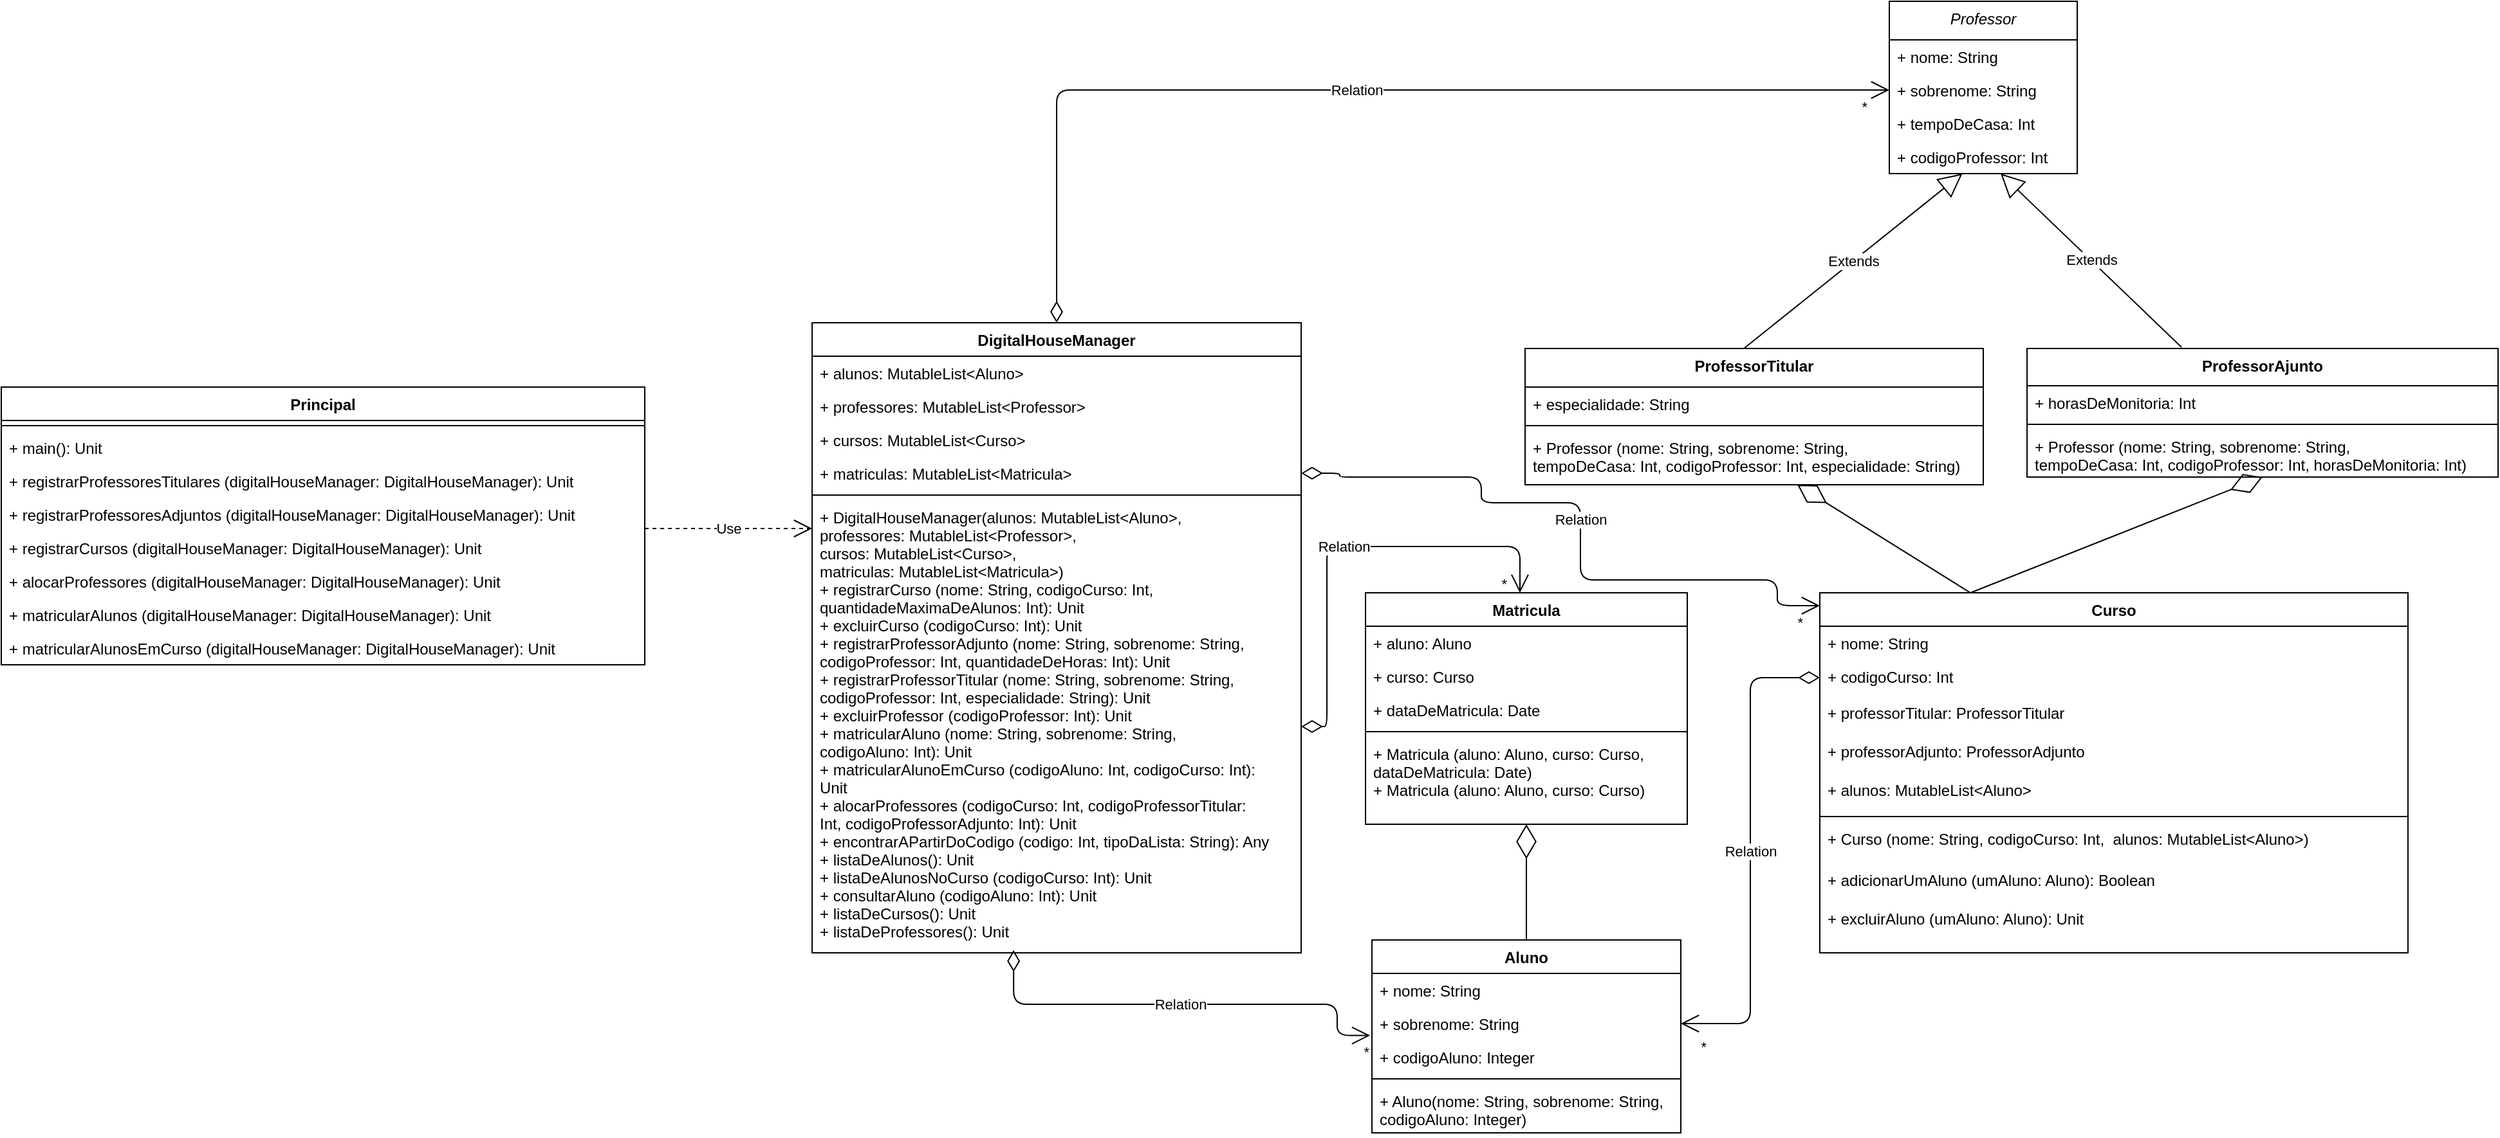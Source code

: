 <mxfile version="13.7.5" type="google"><diagram id="C5RBs43oDa-KdzZeNtuy" name="Page-1"><mxGraphModel dx="2500" dy="931" grid="1" gridSize="10" guides="1" tooltips="1" connect="1" arrows="1" fold="1" page="1" pageScale="1" pageWidth="827" pageHeight="1169" math="0" shadow="0"><root><mxCell id="WIyWlLk6GJQsqaUBKTNV-0"/><mxCell id="WIyWlLk6GJQsqaUBKTNV-1" parent="WIyWlLk6GJQsqaUBKTNV-0"/><mxCell id="VjFFEkp3hv0zQo5YHTIe-232" value="Extends" style="endArrow=block;endSize=16;endFill=0;html=1;" edge="1" parent="WIyWlLk6GJQsqaUBKTNV-1" target="VjFFEkp3hv0zQo5YHTIe-237"><mxGeometry width="160" relative="1" as="geometry"><mxPoint x="1054" y="429" as="sourcePoint"/><mxPoint x="906.453" y="344" as="targetPoint"/></mxGeometry></mxCell><mxCell id="VjFFEkp3hv0zQo5YHTIe-238" value="ProfessorAjunto" style="swimlane;fontStyle=1;align=center;verticalAlign=top;childLayout=stackLayout;horizontal=1;startSize=29;horizontalStack=0;resizeParent=1;resizeLast=0;collapsible=1;marginBottom=0;rounded=0;shadow=0;strokeWidth=1;" vertex="1" parent="WIyWlLk6GJQsqaUBKTNV-1"><mxGeometry x="934" y="430" width="366" height="100" as="geometry"><mxRectangle x="550" y="140" width="160" height="26" as="alternateBounds"/></mxGeometry></mxCell><mxCell id="VjFFEkp3hv0zQo5YHTIe-239" value="+ horasDeMonitoria: Int" style="text;align=left;verticalAlign=top;spacingLeft=4;spacingRight=4;overflow=hidden;rotatable=0;points=[[0,0.5],[1,0.5]];portConstraint=eastwest;" vertex="1" parent="VjFFEkp3hv0zQo5YHTIe-238"><mxGeometry y="29" width="366" height="26" as="geometry"/></mxCell><mxCell id="VjFFEkp3hv0zQo5YHTIe-240" value="" style="line;html=1;strokeWidth=1;align=left;verticalAlign=middle;spacingTop=-1;spacingLeft=3;spacingRight=3;rotatable=0;labelPosition=right;points=[];portConstraint=eastwest;" vertex="1" parent="VjFFEkp3hv0zQo5YHTIe-238"><mxGeometry y="55" width="366" height="8" as="geometry"/></mxCell><mxCell id="VjFFEkp3hv0zQo5YHTIe-241" value="+ Professor (nome: String, sobrenome: String,&#xA;tempoDeCasa: Int, codigoProfessor: Int, horasDeMonitoria: Int)&#xA;" style="text;align=left;verticalAlign=top;spacingLeft=4;spacingRight=4;overflow=hidden;rotatable=0;points=[[0,0.5],[1,0.5]];portConstraint=eastwest;" vertex="1" parent="VjFFEkp3hv0zQo5YHTIe-238"><mxGeometry y="63" width="366" height="37" as="geometry"/></mxCell><mxCell id="VjFFEkp3hv0zQo5YHTIe-242" value="ProfessorTitular" style="swimlane;fontStyle=1;align=center;verticalAlign=top;childLayout=stackLayout;horizontal=1;startSize=30;horizontalStack=0;resizeParent=1;resizeLast=0;collapsible=1;marginBottom=0;rounded=0;shadow=0;strokeWidth=1;" vertex="1" parent="WIyWlLk6GJQsqaUBKTNV-1"><mxGeometry x="544" y="430" width="356" height="106" as="geometry"><mxRectangle x="550" y="140" width="160" height="26" as="alternateBounds"/></mxGeometry></mxCell><mxCell id="VjFFEkp3hv0zQo5YHTIe-243" value="Extends" style="endArrow=block;endSize=16;endFill=0;html=1;" edge="1" parent="VjFFEkp3hv0zQo5YHTIe-242" target="VjFFEkp3hv0zQo5YHTIe-237"><mxGeometry width="160" relative="1" as="geometry"><mxPoint x="170" as="sourcePoint"/><mxPoint x="295.383" y="-86" as="targetPoint"/></mxGeometry></mxCell><mxCell id="VjFFEkp3hv0zQo5YHTIe-244" value="+ especialidade: String" style="text;align=left;verticalAlign=top;spacingLeft=4;spacingRight=4;overflow=hidden;rotatable=0;points=[[0,0.5],[1,0.5]];portConstraint=eastwest;" vertex="1" parent="VjFFEkp3hv0zQo5YHTIe-242"><mxGeometry y="30" width="356" height="26" as="geometry"/></mxCell><mxCell id="VjFFEkp3hv0zQo5YHTIe-245" value="" style="line;html=1;strokeWidth=1;align=left;verticalAlign=middle;spacingTop=-1;spacingLeft=3;spacingRight=3;rotatable=0;labelPosition=right;points=[];portConstraint=eastwest;" vertex="1" parent="VjFFEkp3hv0zQo5YHTIe-242"><mxGeometry y="56" width="356" height="8" as="geometry"/></mxCell><mxCell id="VjFFEkp3hv0zQo5YHTIe-246" value="+ Professor (nome: String, sobrenome: String,&#xA;tempoDeCasa: Int, codigoProfessor: Int, especialidade: String)&#xA;" style="text;align=left;verticalAlign=top;spacingLeft=4;spacingRight=4;overflow=hidden;rotatable=0;points=[[0,0.5],[1,0.5]];portConstraint=eastwest;" vertex="1" parent="VjFFEkp3hv0zQo5YHTIe-242"><mxGeometry y="64" width="356" height="42" as="geometry"/></mxCell><mxCell id="VjFFEkp3hv0zQo5YHTIe-233" value="Professor" style="swimlane;fontStyle=2;align=center;verticalAlign=top;childLayout=stackLayout;horizontal=1;startSize=30;horizontalStack=0;resizeParent=1;resizeLast=0;collapsible=1;marginBottom=0;rounded=0;shadow=0;strokeWidth=1;" vertex="1" parent="WIyWlLk6GJQsqaUBKTNV-1"><mxGeometry x="827" y="160" width="146" height="134" as="geometry"><mxRectangle x="550" y="140" width="160" height="26" as="alternateBounds"/></mxGeometry></mxCell><mxCell id="VjFFEkp3hv0zQo5YHTIe-234" value="+ nome: String" style="text;align=left;verticalAlign=top;spacingLeft=4;spacingRight=4;overflow=hidden;rotatable=0;points=[[0,0.5],[1,0.5]];portConstraint=eastwest;" vertex="1" parent="VjFFEkp3hv0zQo5YHTIe-233"><mxGeometry y="30" width="146" height="26" as="geometry"/></mxCell><mxCell id="VjFFEkp3hv0zQo5YHTIe-235" value="+ sobrenome: String" style="text;align=left;verticalAlign=top;spacingLeft=4;spacingRight=4;overflow=hidden;rotatable=0;points=[[0,0.5],[1,0.5]];portConstraint=eastwest;rounded=0;shadow=0;html=0;" vertex="1" parent="VjFFEkp3hv0zQo5YHTIe-233"><mxGeometry y="56" width="146" height="26" as="geometry"/></mxCell><mxCell id="VjFFEkp3hv0zQo5YHTIe-236" value="+ tempoDeCasa: Int" style="text;align=left;verticalAlign=top;spacingLeft=4;spacingRight=4;overflow=hidden;rotatable=0;points=[[0,0.5],[1,0.5]];portConstraint=eastwest;rounded=0;shadow=0;html=0;" vertex="1" parent="VjFFEkp3hv0zQo5YHTIe-233"><mxGeometry y="82" width="146" height="26" as="geometry"/></mxCell><mxCell id="VjFFEkp3hv0zQo5YHTIe-237" value="+ codigoProfessor: Int" style="text;align=left;verticalAlign=top;spacingLeft=4;spacingRight=4;overflow=hidden;rotatable=0;points=[[0,0.5],[1,0.5]];portConstraint=eastwest;rounded=0;shadow=0;html=0;" vertex="1" parent="VjFFEkp3hv0zQo5YHTIe-233"><mxGeometry y="108" width="146" height="26" as="geometry"/></mxCell><mxCell id="VjFFEkp3hv0zQo5YHTIe-262" value="Curso" style="swimlane;fontStyle=1;align=center;verticalAlign=top;childLayout=stackLayout;horizontal=1;startSize=26;horizontalStack=0;resizeParent=1;resizeLast=0;collapsible=1;marginBottom=0;rounded=0;shadow=0;strokeWidth=1;" vertex="1" parent="WIyWlLk6GJQsqaUBKTNV-1"><mxGeometry x="773" y="620" width="457" height="280" as="geometry"><mxRectangle x="230" y="140" width="160" height="26" as="alternateBounds"/></mxGeometry></mxCell><mxCell id="VjFFEkp3hv0zQo5YHTIe-263" value="+ nome: String" style="text;align=left;verticalAlign=top;spacingLeft=4;spacingRight=4;overflow=hidden;rotatable=0;points=[[0,0.5],[1,0.5]];portConstraint=eastwest;" vertex="1" parent="VjFFEkp3hv0zQo5YHTIe-262"><mxGeometry y="26" width="457" height="26" as="geometry"/></mxCell><mxCell id="VjFFEkp3hv0zQo5YHTIe-278" value="+ codigoCurso: Int" style="text;align=left;verticalAlign=top;spacingLeft=4;spacingRight=4;overflow=hidden;rotatable=0;points=[[0,0.5],[1,0.5]];portConstraint=eastwest;rounded=0;shadow=0;html=0;" vertex="1" parent="VjFFEkp3hv0zQo5YHTIe-262"><mxGeometry y="52" width="457" height="28" as="geometry"/></mxCell><mxCell id="VjFFEkp3hv0zQo5YHTIe-280" value="+ professorTitular: ProfessorTitular" style="text;align=left;verticalAlign=top;spacingLeft=4;spacingRight=4;overflow=hidden;rotatable=0;points=[[0,0.5],[1,0.5]];portConstraint=eastwest;rounded=0;shadow=0;html=0;" vertex="1" parent="VjFFEkp3hv0zQo5YHTIe-262"><mxGeometry y="80" width="457" height="30" as="geometry"/></mxCell><mxCell id="VjFFEkp3hv0zQo5YHTIe-279" value="+ professorAdjunto: ProfessorAdjunto" style="text;align=left;verticalAlign=top;spacingLeft=4;spacingRight=4;overflow=hidden;rotatable=0;points=[[0,0.5],[1,0.5]];portConstraint=eastwest;rounded=0;shadow=0;html=0;" vertex="1" parent="VjFFEkp3hv0zQo5YHTIe-262"><mxGeometry y="110" width="457" height="30" as="geometry"/></mxCell><mxCell id="VjFFEkp3hv0zQo5YHTIe-264" value="+ alunos: MutableList&lt;Aluno&gt;" style="text;align=left;verticalAlign=top;spacingLeft=4;spacingRight=4;overflow=hidden;rotatable=0;points=[[0,0.5],[1,0.5]];portConstraint=eastwest;rounded=0;shadow=0;html=0;" vertex="1" parent="VjFFEkp3hv0zQo5YHTIe-262"><mxGeometry y="140" width="457" height="30" as="geometry"/></mxCell><mxCell id="VjFFEkp3hv0zQo5YHTIe-265" value="" style="line;html=1;strokeWidth=1;align=left;verticalAlign=middle;spacingTop=-1;spacingLeft=3;spacingRight=3;rotatable=0;labelPosition=right;points=[];portConstraint=eastwest;" vertex="1" parent="VjFFEkp3hv0zQo5YHTIe-262"><mxGeometry y="170" width="457" height="8" as="geometry"/></mxCell><mxCell id="VjFFEkp3hv0zQo5YHTIe-266" value="+ Curso (nome: String, codigoCurso: Int,  alunos: MutableList&lt;Aluno&gt;)&#xA;&#xA;" style="text;align=left;verticalAlign=top;spacingLeft=4;spacingRight=4;overflow=hidden;rotatable=0;points=[[0,0.5],[1,0.5]];portConstraint=eastwest;" vertex="1" parent="VjFFEkp3hv0zQo5YHTIe-262"><mxGeometry y="178" width="457" height="32" as="geometry"/></mxCell><mxCell id="VjFFEkp3hv0zQo5YHTIe-302" value="+ adicionarUmAluno (umAluno: Aluno): Boolean&#xA;" style="text;align=left;verticalAlign=top;spacingLeft=4;spacingRight=4;overflow=hidden;rotatable=0;points=[[0,0.5],[1,0.5]];portConstraint=eastwest;" vertex="1" parent="VjFFEkp3hv0zQo5YHTIe-262"><mxGeometry y="210" width="457" height="30" as="geometry"/></mxCell><mxCell id="VjFFEkp3hv0zQo5YHTIe-303" value="+ excluirAluno (umAluno: Aluno): Unit" style="text;align=left;verticalAlign=top;spacingLeft=4;spacingRight=4;overflow=hidden;rotatable=0;points=[[0,0.5],[1,0.5]];portConstraint=eastwest;" vertex="1" parent="VjFFEkp3hv0zQo5YHTIe-262"><mxGeometry y="240" width="457" height="30" as="geometry"/></mxCell><mxCell id="VjFFEkp3hv0zQo5YHTIe-281" value="" style="endArrow=diamondThin;endFill=0;endSize=24;html=1;" edge="1" parent="WIyWlLk6GJQsqaUBKTNV-1" target="VjFFEkp3hv0zQo5YHTIe-246"><mxGeometry width="160" relative="1" as="geometry"><mxPoint x="890" y="620" as="sourcePoint"/><mxPoint x="1050" y="620" as="targetPoint"/></mxGeometry></mxCell><mxCell id="VjFFEkp3hv0zQo5YHTIe-282" value="" style="endArrow=diamondThin;endFill=0;endSize=24;html=1;entryX=0.5;entryY=1;entryDx=0;entryDy=0;" edge="1" parent="WIyWlLk6GJQsqaUBKTNV-1" target="VjFFEkp3hv0zQo5YHTIe-238"><mxGeometry width="160" relative="1" as="geometry"><mxPoint x="890" y="620" as="sourcePoint"/><mxPoint x="1050" y="620" as="targetPoint"/></mxGeometry></mxCell><mxCell id="VjFFEkp3hv0zQo5YHTIe-289" value="" style="endArrow=diamondThin;endFill=0;endSize=24;html=1;" edge="1" parent="WIyWlLk6GJQsqaUBKTNV-1" source="VjFFEkp3hv0zQo5YHTIe-272" target="VjFFEkp3hv0zQo5YHTIe-286"><mxGeometry width="160" relative="1" as="geometry"><mxPoint x="650" y="800" as="sourcePoint"/><mxPoint x="810" y="800" as="targetPoint"/></mxGeometry></mxCell><mxCell id="VjFFEkp3hv0zQo5YHTIe-272" value="Aluno" style="swimlane;fontStyle=1;align=center;verticalAlign=top;childLayout=stackLayout;horizontal=1;startSize=26;horizontalStack=0;resizeParent=1;resizeLast=0;collapsible=1;marginBottom=0;rounded=0;shadow=0;strokeWidth=1;" vertex="1" parent="WIyWlLk6GJQsqaUBKTNV-1"><mxGeometry x="425" y="890" width="240" height="150" as="geometry"><mxRectangle x="160" y="120" width="160" height="26" as="alternateBounds"/></mxGeometry></mxCell><mxCell id="VjFFEkp3hv0zQo5YHTIe-273" value="+ nome: String" style="text;align=left;verticalAlign=top;spacingLeft=4;spacingRight=4;overflow=hidden;rotatable=0;points=[[0,0.5],[1,0.5]];portConstraint=eastwest;" vertex="1" parent="VjFFEkp3hv0zQo5YHTIe-272"><mxGeometry y="26" width="240" height="26" as="geometry"/></mxCell><mxCell id="VjFFEkp3hv0zQo5YHTIe-274" value="+ sobrenome: String" style="text;align=left;verticalAlign=top;spacingLeft=4;spacingRight=4;overflow=hidden;rotatable=0;points=[[0,0.5],[1,0.5]];portConstraint=eastwest;rounded=0;shadow=0;html=0;" vertex="1" parent="VjFFEkp3hv0zQo5YHTIe-272"><mxGeometry y="52" width="240" height="26" as="geometry"/></mxCell><mxCell id="VjFFEkp3hv0zQo5YHTIe-275" value="+ codigoAluno: Integer" style="text;align=left;verticalAlign=top;spacingLeft=4;spacingRight=4;overflow=hidden;rotatable=0;points=[[0,0.5],[1,0.5]];portConstraint=eastwest;rounded=0;shadow=0;html=0;" vertex="1" parent="VjFFEkp3hv0zQo5YHTIe-272"><mxGeometry y="78" width="240" height="26" as="geometry"/></mxCell><mxCell id="VjFFEkp3hv0zQo5YHTIe-276" value="" style="line;html=1;strokeWidth=1;align=left;verticalAlign=middle;spacingTop=-1;spacingLeft=3;spacingRight=3;rotatable=0;labelPosition=right;points=[];portConstraint=eastwest;" vertex="1" parent="VjFFEkp3hv0zQo5YHTIe-272"><mxGeometry y="104" width="240" height="8" as="geometry"/></mxCell><mxCell id="VjFFEkp3hv0zQo5YHTIe-277" value="+ Aluno(nome: String, sobrenome: String,&#xA;codigoAluno: Integer)&#xA;" style="text;align=left;verticalAlign=top;spacingLeft=4;spacingRight=4;overflow=hidden;rotatable=0;points=[[0,0.5],[1,0.5]];portConstraint=eastwest;" vertex="1" parent="VjFFEkp3hv0zQo5YHTIe-272"><mxGeometry y="112" width="240" height="38" as="geometry"/></mxCell><mxCell id="VjFFEkp3hv0zQo5YHTIe-291" value="DigitalHouseManager" style="swimlane;fontStyle=1;align=center;verticalAlign=top;childLayout=stackLayout;horizontal=1;startSize=26;horizontalStack=0;resizeParent=1;resizeParentMax=0;resizeLast=0;collapsible=1;marginBottom=0;" vertex="1" parent="WIyWlLk6GJQsqaUBKTNV-1"><mxGeometry x="-10" y="410" width="380" height="490" as="geometry"/></mxCell><mxCell id="VjFFEkp3hv0zQo5YHTIe-292" value="+ alunos: MutableList&lt;Aluno&gt;" style="text;strokeColor=none;fillColor=none;align=left;verticalAlign=top;spacingLeft=4;spacingRight=4;overflow=hidden;rotatable=0;points=[[0,0.5],[1,0.5]];portConstraint=eastwest;" vertex="1" parent="VjFFEkp3hv0zQo5YHTIe-291"><mxGeometry y="26" width="380" height="26" as="geometry"/></mxCell><mxCell id="VjFFEkp3hv0zQo5YHTIe-295" value="+ professores: MutableList&lt;Professor&gt;" style="text;strokeColor=none;fillColor=none;align=left;verticalAlign=top;spacingLeft=4;spacingRight=4;overflow=hidden;rotatable=0;points=[[0,0.5],[1,0.5]];portConstraint=eastwest;" vertex="1" parent="VjFFEkp3hv0zQo5YHTIe-291"><mxGeometry y="52" width="380" height="26" as="geometry"/></mxCell><mxCell id="VjFFEkp3hv0zQo5YHTIe-296" value="+ cursos: MutableList&lt;Curso&gt;" style="text;strokeColor=none;fillColor=none;align=left;verticalAlign=top;spacingLeft=4;spacingRight=4;overflow=hidden;rotatable=0;points=[[0,0.5],[1,0.5]];portConstraint=eastwest;" vertex="1" parent="VjFFEkp3hv0zQo5YHTIe-291"><mxGeometry y="78" width="380" height="26" as="geometry"/></mxCell><mxCell id="VjFFEkp3hv0zQo5YHTIe-297" value="+ matriculas: MutableList&lt;Matricula&gt;" style="text;strokeColor=none;fillColor=none;align=left;verticalAlign=top;spacingLeft=4;spacingRight=4;overflow=hidden;rotatable=0;points=[[0,0.5],[1,0.5]];portConstraint=eastwest;" vertex="1" parent="VjFFEkp3hv0zQo5YHTIe-291"><mxGeometry y="104" width="380" height="26" as="geometry"/></mxCell><mxCell id="VjFFEkp3hv0zQo5YHTIe-293" value="" style="line;strokeWidth=1;fillColor=none;align=left;verticalAlign=middle;spacingTop=-1;spacingLeft=3;spacingRight=3;rotatable=0;labelPosition=right;points=[];portConstraint=eastwest;" vertex="1" parent="VjFFEkp3hv0zQo5YHTIe-291"><mxGeometry y="130" width="380" height="8" as="geometry"/></mxCell><mxCell id="VjFFEkp3hv0zQo5YHTIe-294" value="+ DigitalHouseManager(alunos: MutableList&lt;Aluno&gt;,&#xA;professores: MutableList&lt;Professor&gt;,&#xA;cursos: MutableList&lt;Curso&gt;,&#xA;matriculas: MutableList&lt;Matricula&gt;)&#xA;+ registrarCurso (nome: String, codigoCurso: Int,&#xA;quantidadeMaximaDeAlunos: Int): Unit&#xA;+ excluirCurso (codigoCurso: Int): Unit&#xA;+ registrarProfessorAdjunto (nome: String, sobrenome: String, &#xA;codigoProfessor: Int, quantidadeDeHoras: Int): Unit&#xA;+ registrarProfessorTitular (nome: String, sobrenome: String,&#xA;codigoProfessor: Int, especialidade: String): Unit&#xA;+ excluirProfessor (codigoProfessor: Int): Unit&#xA;+ matricularAluno (nome: String, sobrenome: String, &#xA;codigoAluno: Int): Unit&#xA;+ matricularAlunoEmCurso (codigoAluno: Int, codigoCurso: Int):&#xA;Unit&#xA;+ alocarProfessores (codigoCurso: Int, codigoProfessorTitular:&#xA;Int, codigoProfessorAdjunto: Int): Unit&#xA;+ encontrarAPartirDoCodigo (codigo: Int, tipoDaLista: String): Any&#xA;+ listaDeAlunos(): Unit&#xA;+ listaDeAlunosNoCurso (codigoCurso: Int): Unit&#xA;+ consultarAluno (codigoAluno: Int): Unit&#xA;+ listaDeCursos(): Unit&#xA;+ listaDeProfessores(): Unit&#xA;" style="text;strokeColor=none;fillColor=none;align=left;verticalAlign=top;spacingLeft=4;spacingRight=4;overflow=hidden;rotatable=0;points=[[0,0.5],[1,0.5]];portConstraint=eastwest;" vertex="1" parent="VjFFEkp3hv0zQo5YHTIe-291"><mxGeometry y="138" width="380" height="352" as="geometry"/></mxCell><mxCell id="VjFFEkp3hv0zQo5YHTIe-305" value="Relation" style="endArrow=open;html=1;endSize=12;startArrow=diamondThin;startSize=14;startFill=0;edgeStyle=orthogonalEdgeStyle;exitX=0.412;exitY=0.994;exitDx=0;exitDy=0;exitPerimeter=0;entryX=-0.006;entryY=0.857;entryDx=0;entryDy=0;entryPerimeter=0;" edge="1" parent="WIyWlLk6GJQsqaUBKTNV-1" source="VjFFEkp3hv0zQo5YHTIe-294" target="VjFFEkp3hv0zQo5YHTIe-274"><mxGeometry relative="1" as="geometry"><mxPoint x="170" y="760" as="sourcePoint"/><mxPoint x="330" y="760" as="targetPoint"/><Array as="points"><mxPoint x="147" y="940"/><mxPoint x="398" y="940"/><mxPoint x="398" y="964"/></Array></mxGeometry></mxCell><mxCell id="VjFFEkp3hv0zQo5YHTIe-307" value="*" style="edgeLabel;resizable=0;html=1;align=right;verticalAlign=top;" connectable="0" vertex="1" parent="VjFFEkp3hv0zQo5YHTIe-305"><mxGeometry x="1" relative="1" as="geometry"/></mxCell><mxCell id="VjFFEkp3hv0zQo5YHTIe-308" value="Relation" style="endArrow=open;html=1;endSize=12;startArrow=diamondThin;startSize=14;startFill=0;edgeStyle=orthogonalEdgeStyle;exitX=1;exitY=0.5;exitDx=0;exitDy=0;" edge="1" parent="WIyWlLk6GJQsqaUBKTNV-1" source="VjFFEkp3hv0zQo5YHTIe-294"><mxGeometry relative="1" as="geometry"><mxPoint x="200.08" y="619.568" as="sourcePoint"/><mxPoint x="540" y="620" as="targetPoint"/><Array as="points"><mxPoint x="390" y="724"/><mxPoint x="390" y="584"/><mxPoint x="540" y="584"/></Array></mxGeometry></mxCell><mxCell id="VjFFEkp3hv0zQo5YHTIe-309" value="*" style="edgeLabel;resizable=0;html=1;align=right;verticalAlign=top;" connectable="0" vertex="1" parent="VjFFEkp3hv0zQo5YHTIe-308"><mxGeometry x="1" relative="1" as="geometry"><mxPoint x="-10" y="-20.47" as="offset"/></mxGeometry></mxCell><mxCell id="VjFFEkp3hv0zQo5YHTIe-283" value="Matricula" style="swimlane;fontStyle=1;align=center;verticalAlign=top;childLayout=stackLayout;horizontal=1;startSize=26;horizontalStack=0;resizeParent=1;resizeParentMax=0;resizeLast=0;collapsible=1;marginBottom=0;" vertex="1" parent="WIyWlLk6GJQsqaUBKTNV-1"><mxGeometry x="420" y="620" width="250" height="180" as="geometry"/></mxCell><mxCell id="VjFFEkp3hv0zQo5YHTIe-284" value="+ aluno: Aluno" style="text;strokeColor=none;fillColor=none;align=left;verticalAlign=top;spacingLeft=4;spacingRight=4;overflow=hidden;rotatable=0;points=[[0,0.5],[1,0.5]];portConstraint=eastwest;" vertex="1" parent="VjFFEkp3hv0zQo5YHTIe-283"><mxGeometry y="26" width="250" height="26" as="geometry"/></mxCell><mxCell id="VjFFEkp3hv0zQo5YHTIe-287" value="+ curso: Curso" style="text;strokeColor=none;fillColor=none;align=left;verticalAlign=top;spacingLeft=4;spacingRight=4;overflow=hidden;rotatable=0;points=[[0,0.5],[1,0.5]];portConstraint=eastwest;" vertex="1" parent="VjFFEkp3hv0zQo5YHTIe-283"><mxGeometry y="52" width="250" height="26" as="geometry"/></mxCell><mxCell id="VjFFEkp3hv0zQo5YHTIe-288" value="+ dataDeMatricula: Date" style="text;strokeColor=none;fillColor=none;align=left;verticalAlign=top;spacingLeft=4;spacingRight=4;overflow=hidden;rotatable=0;points=[[0,0.5],[1,0.5]];portConstraint=eastwest;" vertex="1" parent="VjFFEkp3hv0zQo5YHTIe-283"><mxGeometry y="78" width="250" height="26" as="geometry"/></mxCell><mxCell id="VjFFEkp3hv0zQo5YHTIe-285" value="" style="line;strokeWidth=1;fillColor=none;align=left;verticalAlign=middle;spacingTop=-1;spacingLeft=3;spacingRight=3;rotatable=0;labelPosition=right;points=[];portConstraint=eastwest;" vertex="1" parent="VjFFEkp3hv0zQo5YHTIe-283"><mxGeometry y="104" width="250" height="8" as="geometry"/></mxCell><mxCell id="VjFFEkp3hv0zQo5YHTIe-286" value="+ Matricula (aluno: Aluno, curso: Curso,&#xA;dataDeMatricula: Date)&#xA;+ Matricula (aluno: Aluno, curso: Curso)&#xA;" style="text;strokeColor=none;fillColor=none;align=left;verticalAlign=top;spacingLeft=4;spacingRight=4;overflow=hidden;rotatable=0;points=[[0,0.5],[1,0.5]];portConstraint=eastwest;" vertex="1" parent="VjFFEkp3hv0zQo5YHTIe-283"><mxGeometry y="112" width="250" height="68" as="geometry"/></mxCell><mxCell id="VjFFEkp3hv0zQo5YHTIe-314" value="Relation" style="endArrow=open;html=1;endSize=12;startArrow=diamondThin;startSize=14;startFill=0;edgeStyle=orthogonalEdgeStyle;exitX=0;exitY=0.5;exitDx=0;exitDy=0;entryX=1;entryY=0.5;entryDx=0;entryDy=0;" edge="1" parent="WIyWlLk6GJQsqaUBKTNV-1" source="VjFFEkp3hv0zQo5YHTIe-278" target="VjFFEkp3hv0zQo5YHTIe-274"><mxGeometry relative="1" as="geometry"><mxPoint x="570" y="850" as="sourcePoint"/><mxPoint x="690" y="680" as="targetPoint"/></mxGeometry></mxCell><mxCell id="VjFFEkp3hv0zQo5YHTIe-316" value="*" style="edgeLabel;resizable=0;html=1;align=right;verticalAlign=top;" connectable="0" vertex="1" parent="VjFFEkp3hv0zQo5YHTIe-314"><mxGeometry x="1" relative="1" as="geometry"><mxPoint x="20.03" y="5" as="offset"/></mxGeometry></mxCell><mxCell id="VjFFEkp3hv0zQo5YHTIe-317" value="Relation" style="endArrow=open;html=1;endSize=12;startArrow=diamondThin;startSize=14;startFill=0;edgeStyle=orthogonalEdgeStyle;entryX=0;entryY=0.5;entryDx=0;entryDy=0;exitX=0.5;exitY=0;exitDx=0;exitDy=0;" edge="1" parent="WIyWlLk6GJQsqaUBKTNV-1" source="VjFFEkp3hv0zQo5YHTIe-291" target="VjFFEkp3hv0zQo5YHTIe-235"><mxGeometry relative="1" as="geometry"><mxPoint x="390" y="270" as="sourcePoint"/><mxPoint x="550" y="270" as="targetPoint"/></mxGeometry></mxCell><mxCell id="VjFFEkp3hv0zQo5YHTIe-319" value="*" style="edgeLabel;resizable=0;html=1;align=right;verticalAlign=top;" connectable="0" vertex="1" parent="VjFFEkp3hv0zQo5YHTIe-317"><mxGeometry x="1" relative="1" as="geometry"><mxPoint x="-16.71" as="offset"/></mxGeometry></mxCell><mxCell id="VjFFEkp3hv0zQo5YHTIe-321" value="Relation" style="endArrow=open;html=1;endSize=12;startArrow=diamondThin;startSize=14;startFill=0;edgeStyle=orthogonalEdgeStyle;exitX=1;exitY=0.5;exitDx=0;exitDy=0;" edge="1" parent="WIyWlLk6GJQsqaUBKTNV-1" source="VjFFEkp3hv0zQo5YHTIe-297" target="VjFFEkp3hv0zQo5YHTIe-262"><mxGeometry relative="1" as="geometry"><mxPoint x="460" y="530" as="sourcePoint"/><mxPoint x="620" y="590" as="targetPoint"/><Array as="points"><mxPoint x="400" y="530"/><mxPoint x="510" y="530"/><mxPoint x="510" y="550"/><mxPoint x="587" y="550"/><mxPoint x="587" y="610"/><mxPoint x="740" y="610"/><mxPoint x="740" y="630"/></Array></mxGeometry></mxCell><mxCell id="VjFFEkp3hv0zQo5YHTIe-323" value="*" style="edgeLabel;resizable=0;html=1;align=right;verticalAlign=top;" connectable="0" vertex="1" parent="VjFFEkp3hv0zQo5YHTIe-321"><mxGeometry x="1" relative="1" as="geometry"><mxPoint x="-12.71" y="-0.06" as="offset"/></mxGeometry></mxCell><mxCell id="VjFFEkp3hv0zQo5YHTIe-325" value="Principal" style="swimlane;fontStyle=1;align=center;verticalAlign=top;childLayout=stackLayout;horizontal=1;startSize=26;horizontalStack=0;resizeParent=1;resizeParentMax=0;resizeLast=0;collapsible=1;marginBottom=0;" vertex="1" parent="WIyWlLk6GJQsqaUBKTNV-1"><mxGeometry x="-640" y="460" width="500" height="216" as="geometry"/></mxCell><mxCell id="VjFFEkp3hv0zQo5YHTIe-327" value="" style="line;strokeWidth=1;fillColor=none;align=left;verticalAlign=middle;spacingTop=-1;spacingLeft=3;spacingRight=3;rotatable=0;labelPosition=right;points=[];portConstraint=eastwest;" vertex="1" parent="VjFFEkp3hv0zQo5YHTIe-325"><mxGeometry y="26" width="500" height="8" as="geometry"/></mxCell><mxCell id="VjFFEkp3hv0zQo5YHTIe-328" value="+ main(): Unit" style="text;strokeColor=none;fillColor=none;align=left;verticalAlign=top;spacingLeft=4;spacingRight=4;overflow=hidden;rotatable=0;points=[[0,0.5],[1,0.5]];portConstraint=eastwest;" vertex="1" parent="VjFFEkp3hv0zQo5YHTIe-325"><mxGeometry y="34" width="500" height="26" as="geometry"/></mxCell><mxCell id="VjFFEkp3hv0zQo5YHTIe-329" value="+ registrarProfessoresTitulares (digitalHouseManager: DigitalHouseManager): Unit" style="text;strokeColor=none;fillColor=none;align=left;verticalAlign=top;spacingLeft=4;spacingRight=4;overflow=hidden;rotatable=0;points=[[0,0.5],[1,0.5]];portConstraint=eastwest;" vertex="1" parent="VjFFEkp3hv0zQo5YHTIe-325"><mxGeometry y="60" width="500" height="26" as="geometry"/></mxCell><mxCell id="VjFFEkp3hv0zQo5YHTIe-331" value="+ registrarProfessoresAdjuntos (digitalHouseManager: DigitalHouseManager): Unit " style="text;strokeColor=none;fillColor=none;align=left;verticalAlign=top;spacingLeft=4;spacingRight=4;overflow=hidden;rotatable=0;points=[[0,0.5],[1,0.5]];portConstraint=eastwest;" vertex="1" parent="VjFFEkp3hv0zQo5YHTIe-325"><mxGeometry y="86" width="500" height="26" as="geometry"/></mxCell><mxCell id="VjFFEkp3hv0zQo5YHTIe-332" value="+ registrarCursos (digitalHouseManager: DigitalHouseManager): Unit" style="text;strokeColor=none;fillColor=none;align=left;verticalAlign=top;spacingLeft=4;spacingRight=4;overflow=hidden;rotatable=0;points=[[0,0.5],[1,0.5]];portConstraint=eastwest;" vertex="1" parent="VjFFEkp3hv0zQo5YHTIe-325"><mxGeometry y="112" width="500" height="26" as="geometry"/></mxCell><mxCell id="VjFFEkp3hv0zQo5YHTIe-334" value="+ alocarProfessores (digitalHouseManager: DigitalHouseManager): Unit" style="text;strokeColor=none;fillColor=none;align=left;verticalAlign=top;spacingLeft=4;spacingRight=4;overflow=hidden;rotatable=0;points=[[0,0.5],[1,0.5]];portConstraint=eastwest;" vertex="1" parent="VjFFEkp3hv0zQo5YHTIe-325"><mxGeometry y="138" width="500" height="26" as="geometry"/></mxCell><mxCell id="VjFFEkp3hv0zQo5YHTIe-333" value="+ matricularAlunos (digitalHouseManager: DigitalHouseManager): Unit" style="text;strokeColor=none;fillColor=none;align=left;verticalAlign=top;spacingLeft=4;spacingRight=4;overflow=hidden;rotatable=0;points=[[0,0.5],[1,0.5]];portConstraint=eastwest;" vertex="1" parent="VjFFEkp3hv0zQo5YHTIe-325"><mxGeometry y="164" width="500" height="26" as="geometry"/></mxCell><mxCell id="VjFFEkp3hv0zQo5YHTIe-335" value="+ matricularAlunosEmCurso (digitalHouseManager: DigitalHouseManager): Unit" style="text;strokeColor=none;fillColor=none;align=left;verticalAlign=top;spacingLeft=4;spacingRight=4;overflow=hidden;rotatable=0;points=[[0,0.5],[1,0.5]];portConstraint=eastwest;" vertex="1" parent="VjFFEkp3hv0zQo5YHTIe-325"><mxGeometry y="190" width="500" height="26" as="geometry"/></mxCell><mxCell id="VjFFEkp3hv0zQo5YHTIe-338" value="Use" style="endArrow=open;endSize=12;dashed=1;html=1;" edge="1" parent="WIyWlLk6GJQsqaUBKTNV-1"><mxGeometry width="160" relative="1" as="geometry"><mxPoint x="-140" y="570" as="sourcePoint"/><mxPoint x="-10" y="570" as="targetPoint"/></mxGeometry></mxCell></root></mxGraphModel></diagram></mxfile>